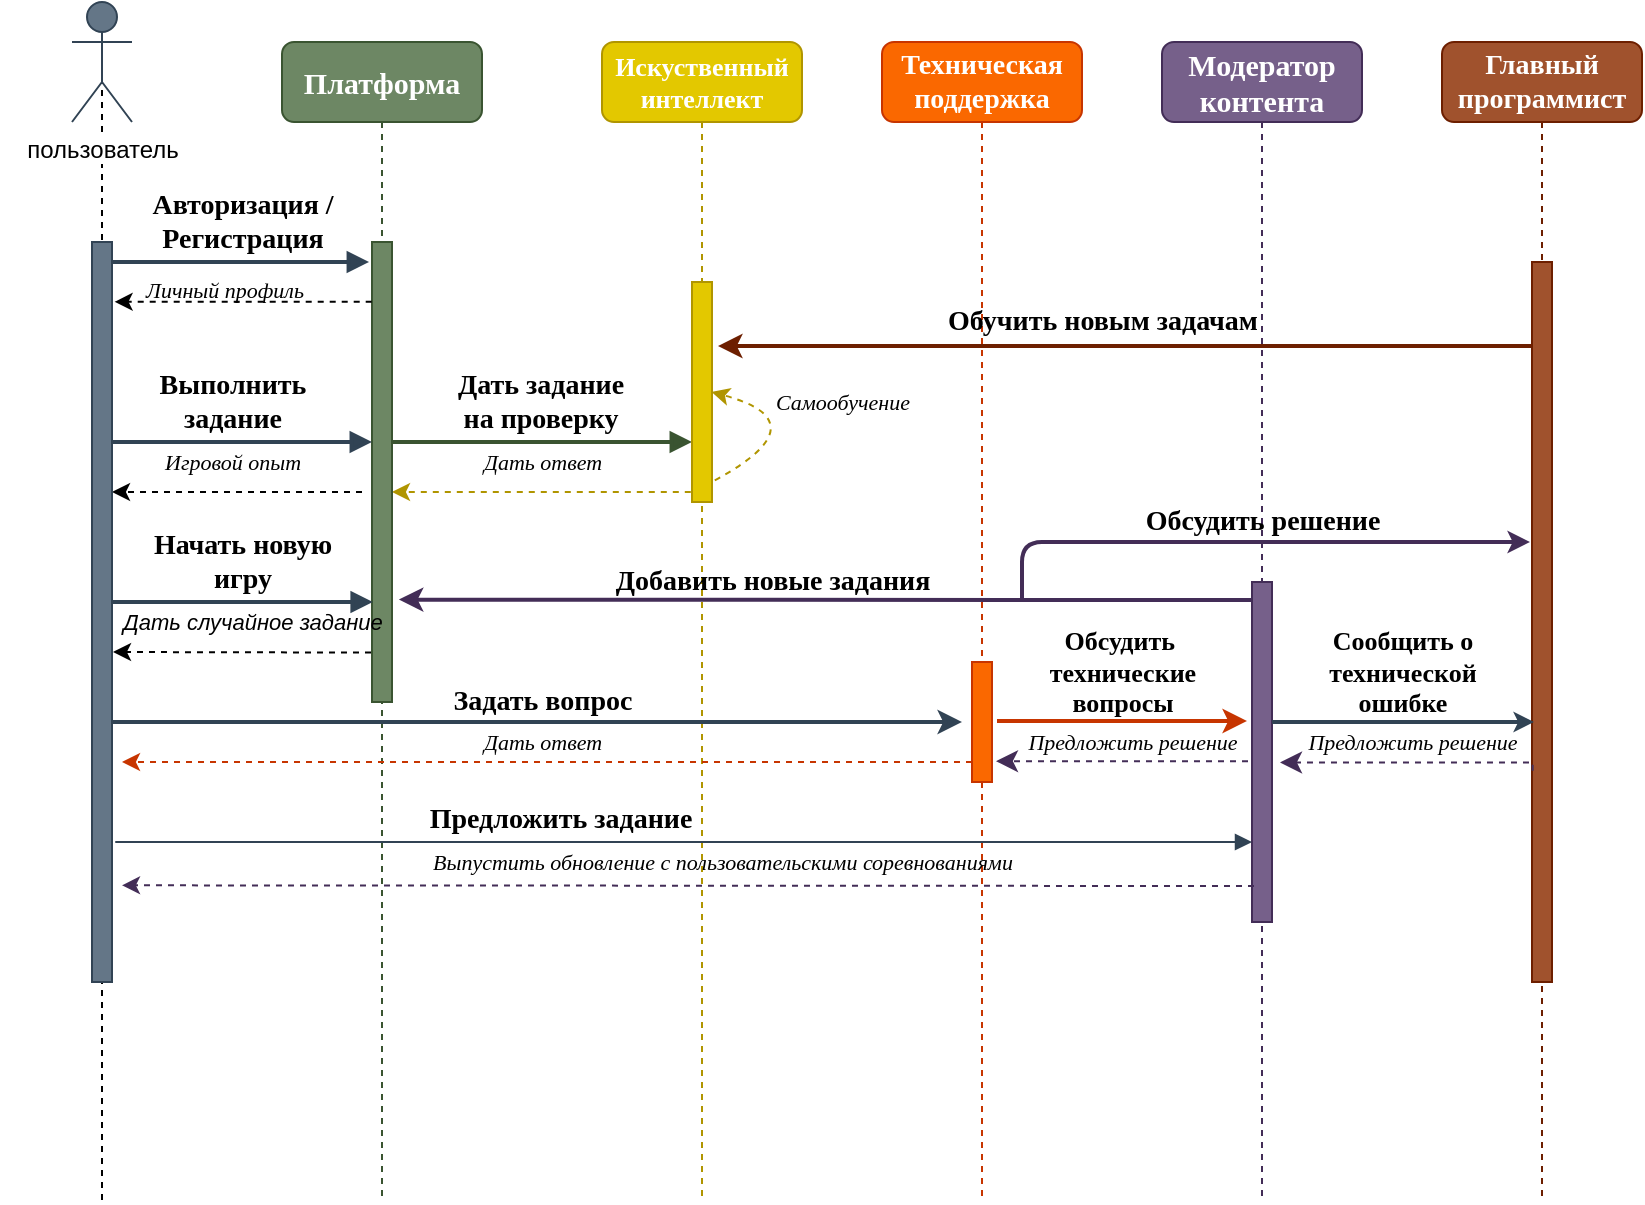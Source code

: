 <mxfile version="12.3.2" type="device" pages="1"><diagram name="Page-1" id="13e1069c-82ec-6db2-03f1-153e76fe0fe0"><mxGraphModel dx="1102" dy="536" grid="1" gridSize="10" guides="1" tooltips="1" connect="1" arrows="1" fold="1" page="1" pageScale="1" pageWidth="1100" pageHeight="850" background="#ffffff" math="0" shadow="0"><root><mxCell id="0"/><mxCell id="1" parent="0"/><mxCell id="qpuT7eRw5797PNEBICOp-24" value="" style="edgeStyle=orthogonalEdgeStyle;rounded=0;orthogonalLoop=1;jettySize=auto;html=1;dashed=1;endArrow=classic;endFill=1;" edge="1" parent="1" target="7baba1c4bc27f4b0-9"><mxGeometry relative="1" as="geometry"><mxPoint x="160" y="304.857" as="targetPoint"/><Array as="points"><mxPoint x="230" y="305"/><mxPoint x="230" y="305"/></Array><mxPoint x="280" y="305" as="sourcePoint"/></mxGeometry></mxCell><mxCell id="qpuT7eRw5797PNEBICOp-22" value="" style="edgeStyle=orthogonalEdgeStyle;rounded=0;orthogonalLoop=1;jettySize=auto;html=1;dashed=1;endArrow=classic;endFill=1;exitX=0.983;exitY=0.94;exitDx=0;exitDy=0;exitPerimeter=0;fillColor=#e3c800;strokeColor=#B09500;" edge="1" parent="1" source="7baba1c4bc27f4b0-13" target="7baba1c4bc27f4b0-10"><mxGeometry relative="1" as="geometry"><mxPoint x="300.167" y="305" as="targetPoint"/><Array as="points"><mxPoint x="455" y="305"/></Array><mxPoint x="460" y="305" as="sourcePoint"/></mxGeometry></mxCell><mxCell id="qpuT7eRw5797PNEBICOp-14" value="&lt;span style=&quot;font-size: 14px&quot;&gt;&lt;b&gt;Дать задание&lt;br&gt;на проверку&lt;/b&gt;&lt;/span&gt;" style="html=1;verticalAlign=bottom;endArrow=block;labelBackgroundColor=none;fontFamily=Ubuntu;fontSize=12;edgeStyle=elbowEdgeStyle;elbow=vertical;fillColor=#6d8764;strokeColor=#3A5431;strokeWidth=2;" edge="1" parent="1" target="7baba1c4bc27f4b0-13"><mxGeometry relative="1" as="geometry"><mxPoint x="293" y="280" as="sourcePoint"/><mxPoint as="offset"/><mxPoint x="428.448" y="279.741" as="targetPoint"/><Array as="points"><mxPoint x="320" y="280"/></Array></mxGeometry></mxCell><mxCell id="7baba1c4bc27f4b0-2" value="&lt;b&gt;&lt;font style=&quot;font-size: 15px&quot; face=&quot;Ubuntu&quot;&gt;Платформа&lt;/font&gt;&lt;/b&gt;" style="shape=umlLifeline;perimeter=lifelinePerimeter;whiteSpace=wrap;html=1;container=1;collapsible=0;recursiveResize=0;outlineConnect=0;rounded=1;shadow=0;comic=0;labelBackgroundColor=none;strokeWidth=1;fontFamily=Verdana;fontSize=12;align=center;fillColor=#6d8764;strokeColor=#3A5431;fontColor=#ffffff;" parent="1" vertex="1"><mxGeometry x="240" y="80" width="100" height="580" as="geometry"/></mxCell><mxCell id="7baba1c4bc27f4b0-10" value="" style="html=1;points=[];perimeter=orthogonalPerimeter;rounded=0;shadow=0;comic=0;labelBackgroundColor=none;strokeWidth=1;fontFamily=Verdana;fontSize=12;align=center;fillColor=#6d8764;strokeColor=#3A5431;fontColor=#ffffff;" parent="7baba1c4bc27f4b0-2" vertex="1"><mxGeometry x="45" y="100" width="10" height="230" as="geometry"/></mxCell><mxCell id="7baba1c4bc27f4b0-3" value="&lt;font face=&quot;Ubuntu&quot; size=&quot;1&quot;&gt;&lt;b style=&quot;font-size: 13px&quot;&gt;Искуственный интеллект&lt;/b&gt;&lt;/font&gt;" style="shape=umlLifeline;perimeter=lifelinePerimeter;whiteSpace=wrap;html=1;container=1;collapsible=0;recursiveResize=0;outlineConnect=0;rounded=1;shadow=0;comic=0;labelBackgroundColor=none;strokeWidth=1;fontFamily=Verdana;fontSize=12;align=center;fillColor=#e3c800;strokeColor=#B09500;fontColor=#ffffff;" parent="1" vertex="1"><mxGeometry x="400" y="80" width="100" height="580" as="geometry"/></mxCell><mxCell id="7baba1c4bc27f4b0-13" value="" style="html=1;points=[];perimeter=orthogonalPerimeter;rounded=0;shadow=0;comic=0;labelBackgroundColor=none;strokeWidth=1;fontFamily=Verdana;fontSize=12;align=center;fillColor=#e3c800;strokeColor=#B09500;fontColor=#ffffff;" parent="7baba1c4bc27f4b0-3" vertex="1"><mxGeometry x="45" y="120" width="10" height="110" as="geometry"/></mxCell><mxCell id="qpuT7eRw5797PNEBICOp-52" value="" style="endArrow=classic;dashed=1;html=1;strokeColor=#B09500;strokeWidth=1;exitX=1.14;exitY=0.902;exitDx=0;exitDy=0;exitPerimeter=0;curved=1;entryX=0.98;entryY=0.5;entryDx=0;entryDy=0;entryPerimeter=0;endFill=1;fillColor=#e3c800;" edge="1" parent="7baba1c4bc27f4b0-3" source="7baba1c4bc27f4b0-13" target="7baba1c4bc27f4b0-13"><mxGeometry width="50" height="50" relative="1" as="geometry"><mxPoint x="72.5" y="220" as="sourcePoint"/><mxPoint x="122.5" y="170" as="targetPoint"/><Array as="points"><mxPoint x="110" y="190"/></Array></mxGeometry></mxCell><mxCell id="7baba1c4bc27f4b0-4" value="&lt;font style=&quot;font-size: 14px&quot; face=&quot;Ubuntu&quot;&gt;&lt;b&gt;Техническая поддержка&lt;/b&gt;&lt;/font&gt;" style="shape=umlLifeline;perimeter=lifelinePerimeter;whiteSpace=wrap;html=1;container=1;collapsible=0;recursiveResize=0;outlineConnect=0;rounded=1;shadow=0;comic=0;labelBackgroundColor=none;strokeWidth=1;fontFamily=Verdana;fontSize=12;align=center;fillColor=#fa6800;strokeColor=#C73500;fontColor=#ffffff;" parent="1" vertex="1"><mxGeometry x="540" y="80" width="100" height="580" as="geometry"/></mxCell><mxCell id="7baba1c4bc27f4b0-22" value="" style="html=1;points=[];perimeter=orthogonalPerimeter;rounded=0;shadow=0;comic=0;labelBackgroundColor=none;strokeWidth=1;fontFamily=Verdana;fontSize=12;align=center;fillColor=#fa6800;strokeColor=#C73500;fontColor=#ffffff;" parent="7baba1c4bc27f4b0-4" vertex="1"><mxGeometry x="45" y="310" width="10" height="60" as="geometry"/></mxCell><mxCell id="7baba1c4bc27f4b0-5" value="&lt;font face=&quot;Ubuntu&quot; size=&quot;1&quot;&gt;&lt;b style=&quot;font-size: 15px&quot;&gt;Модератор&lt;br&gt;контента&lt;br&gt;&lt;/b&gt;&lt;/font&gt;" style="shape=umlLifeline;perimeter=lifelinePerimeter;whiteSpace=wrap;html=1;container=1;collapsible=0;recursiveResize=0;outlineConnect=0;rounded=1;shadow=0;comic=0;labelBackgroundColor=none;strokeWidth=1;fontFamily=Verdana;fontSize=12;align=center;fillColor=#76608a;strokeColor=#432D57;fontColor=#ffffff;" parent="1" vertex="1"><mxGeometry x="680" y="80" width="100" height="580" as="geometry"/></mxCell><mxCell id="7baba1c4bc27f4b0-19" value="" style="html=1;points=[];perimeter=orthogonalPerimeter;rounded=0;shadow=0;comic=0;labelBackgroundColor=none;strokeWidth=1;fontFamily=Verdana;fontSize=12;align=center;fillColor=#76608a;strokeColor=#432D57;fontColor=#ffffff;" parent="7baba1c4bc27f4b0-5" vertex="1"><mxGeometry x="45" y="270" width="10" height="170" as="geometry"/></mxCell><mxCell id="v2gXFVqIl1a4WsTJgB7M-35" style="edgeStyle=orthogonalEdgeStyle;rounded=0;orthogonalLoop=1;jettySize=auto;html=1;endArrow=classic;endFill=1;fillColor=#a0522d;strokeColor=#6D1F00;strokeWidth=2;" parent="1" source="7baba1c4bc27f4b0-6" edge="1"><mxGeometry relative="1" as="geometry"><mxPoint x="458" y="232" as="targetPoint"/><Array as="points"><mxPoint x="740" y="232"/><mxPoint x="740" y="232"/></Array></mxGeometry></mxCell><mxCell id="7baba1c4bc27f4b0-6" value="&lt;b&gt;&lt;font style=&quot;font-size: 14px&quot; face=&quot;Ubuntu&quot;&gt;Главный&lt;br&gt;программист&lt;/font&gt;&lt;/b&gt;" style="shape=umlLifeline;perimeter=lifelinePerimeter;whiteSpace=wrap;html=1;container=1;collapsible=0;recursiveResize=0;outlineConnect=0;rounded=1;shadow=0;comic=0;labelBackgroundColor=none;strokeWidth=1;fontFamily=Verdana;fontSize=12;align=center;fillColor=#a0522d;strokeColor=#6D1F00;fontColor=#ffffff;" parent="1" vertex="1"><mxGeometry x="820" y="80" width="100" height="580" as="geometry"/></mxCell><mxCell id="v2gXFVqIl1a4WsTJgB7M-36" value="" style="html=1;points=[];perimeter=orthogonalPerimeter;rounded=0;shadow=0;comic=0;labelBackgroundColor=none;strokeWidth=1;fontFamily=Verdana;fontSize=12;align=center;fillColor=#a0522d;strokeColor=#6D1F00;fontColor=#ffffff;" parent="7baba1c4bc27f4b0-6" vertex="1"><mxGeometry x="45" y="110" width="10" height="360" as="geometry"/></mxCell><mxCell id="7baba1c4bc27f4b0-8" value="" style="shape=umlLifeline;perimeter=lifelinePerimeter;whiteSpace=wrap;html=1;container=1;collapsible=0;recursiveResize=0;outlineConnect=0;rounded=1;shadow=0;comic=0;labelBackgroundColor=none;strokeWidth=1;fontFamily=Verdana;fontSize=12;align=center;size=0;" parent="1" vertex="1"><mxGeometry x="100" y="80" width="100" height="580" as="geometry"/></mxCell><mxCell id="7baba1c4bc27f4b0-9" value="" style="html=1;points=[];perimeter=orthogonalPerimeter;rounded=0;shadow=0;comic=0;labelBackgroundColor=none;strokeWidth=1;fontFamily=Verdana;fontSize=12;align=center;fillColor=#647687;strokeColor=#314354;fontColor=#ffffff;" parent="7baba1c4bc27f4b0-8" vertex="1"><mxGeometry x="45" y="100" width="10" height="370" as="geometry"/></mxCell><mxCell id="v2gXFVqIl1a4WsTJgB7M-2" value="&lt;font color=&quot;#000000&quot;&gt;пользователь&lt;/font&gt;" style="shape=umlActor;verticalLabelPosition=bottom;labelBackgroundColor=#ffffff;verticalAlign=top;html=1;outlineConnect=0;fillColor=#647687;strokeColor=#314354;fontColor=#ffffff;" parent="7baba1c4bc27f4b0-8" vertex="1"><mxGeometry x="35" y="-20" width="30" height="60" as="geometry"/></mxCell><mxCell id="7baba1c4bc27f4b0-11" value="&lt;font style=&quot;font-size: 14px&quot;&gt;&lt;b&gt;Авторизация / &lt;br&gt;Регистрация&lt;/b&gt;&lt;/font&gt;" style="html=1;verticalAlign=bottom;endArrow=block;entryX=0.946;entryY=-0.002;labelBackgroundColor=none;fontFamily=Ubuntu;fontSize=12;edgeStyle=elbowEdgeStyle;elbow=vertical;entryDx=0;entryDy=0;entryPerimeter=0;fillColor=#647687;strokeColor=#314354;strokeWidth=2;" parent="1" source="7baba1c4bc27f4b0-9" target="qpuT7eRw5797PNEBICOp-7" edge="1"><mxGeometry relative="1" as="geometry"><mxPoint x="220" y="190" as="sourcePoint"/><mxPoint as="offset"/><Array as="points"><mxPoint x="210" y="190"/></Array></mxGeometry></mxCell><mxCell id="v2gXFVqIl1a4WsTJgB7M-7" value="&lt;font style=&quot;font-size: 14px&quot; face=&quot;Ubuntu&quot;&gt;&lt;b&gt;Начать новую&lt;br&gt;игру&lt;/b&gt;&lt;/font&gt;" style="html=1;verticalAlign=bottom;endArrow=block;entryX=0.043;entryY=0.297;labelBackgroundColor=none;fontFamily=Verdana;fontSize=12;edgeStyle=elbowEdgeStyle;elbow=vertical;entryDx=0;entryDy=0;entryPerimeter=0;fillColor=#647687;strokeColor=#314354;strokeWidth=2;" parent="1" edge="1"><mxGeometry x="1" y="-65" relative="1" as="geometry"><mxPoint x="155" y="360" as="sourcePoint"/><mxPoint x="285.429" y="360.286" as="targetPoint"/><mxPoint as="offset"/><Array as="points"><mxPoint x="150" y="360"/></Array></mxGeometry></mxCell><mxCell id="v2gXFVqIl1a4WsTJgB7M-9" value="" style="edgeStyle=orthogonalEdgeStyle;rounded=0;orthogonalLoop=1;jettySize=auto;html=1;dashed=1;endArrow=classic;endFill=1;" parent="1" edge="1"><mxGeometry relative="1" as="geometry"><mxPoint x="155.5" y="385" as="targetPoint"/><Array as="points"><mxPoint x="155.5" y="385"/></Array><mxPoint x="284.5" y="385.286" as="sourcePoint"/></mxGeometry></mxCell><mxCell id="v2gXFVqIl1a4WsTJgB7M-14" value="&lt;font style=&quot;font-size: 14px&quot; face=&quot;Ubuntu&quot;&gt;&lt;b&gt;Выполнить&lt;br&gt;задание&lt;/b&gt;&lt;/font&gt;" style="html=1;verticalAlign=bottom;endArrow=block;labelBackgroundColor=none;fontFamily=Verdana;fontSize=12;edgeStyle=elbowEdgeStyle;elbow=vertical;fillColor=#647687;strokeColor=#314354;jumpSize=9;strokeWidth=2;" parent="1" edge="1"><mxGeometry x="-0.076" relative="1" as="geometry"><mxPoint x="155" y="280.056" as="sourcePoint"/><mxPoint x="285" y="280.056" as="targetPoint"/><mxPoint as="offset"/><Array as="points"/></mxGeometry></mxCell><mxCell id="v2gXFVqIl1a4WsTJgB7M-17" value="&lt;font style=&quot;font-size: 14px&quot; face=&quot;Ubuntu&quot;&gt;&lt;b&gt;Предложить задание&lt;/b&gt;&lt;/font&gt;" style="html=1;verticalAlign=bottom;endArrow=block;labelBackgroundColor=none;fontFamily=Verdana;fontSize=12;edgeStyle=elbowEdgeStyle;elbow=vertical;fillColor=#647687;strokeColor=#314354;" parent="1" edge="1"><mxGeometry x="-0.203" relative="1" as="geometry"><mxPoint x="160" y="480.0" as="sourcePoint"/><mxPoint x="725" y="480" as="targetPoint"/><mxPoint as="offset"/><Array as="points"><mxPoint x="155" y="480"/></Array></mxGeometry></mxCell><mxCell id="v2gXFVqIl1a4WsTJgB7M-33" style="edgeStyle=orthogonalEdgeStyle;rounded=0;orthogonalLoop=1;jettySize=auto;html=1;endArrow=classic;endFill=1;strokeWidth=2;fillColor=#647687;strokeColor=#314354;" parent="1" edge="1"><mxGeometry relative="1" as="geometry"><mxPoint x="580" y="420" as="targetPoint"/><mxPoint x="155" y="420" as="sourcePoint"/></mxGeometry></mxCell><mxCell id="v2gXFVqIl1a4WsTJgB7M-34" value="&lt;b&gt;&lt;font style=&quot;font-size: 14px&quot; face=&quot;Ubuntu&quot;&gt;Задать вопрос&lt;/font&gt;&lt;/b&gt;" style="text;html=1;align=center;verticalAlign=middle;resizable=0;points=[];;autosize=1;" parent="1" vertex="1"><mxGeometry x="310" y="400" width="120" height="20" as="geometry"/></mxCell><mxCell id="v2gXFVqIl1a4WsTJgB7M-41" style="edgeStyle=orthogonalEdgeStyle;rounded=0;orthogonalLoop=1;jettySize=auto;html=1;endArrow=classic;endFill=1;dashed=1;fillColor=#fa6800;strokeColor=#C73500;" parent="1" edge="1"><mxGeometry relative="1" as="geometry"><mxPoint x="160" y="440" as="targetPoint"/><mxPoint x="585" y="440" as="sourcePoint"/></mxGeometry></mxCell><mxCell id="v2gXFVqIl1a4WsTJgB7M-42" value="&lt;i&gt;&lt;font face=&quot;Ubuntu&quot; style=&quot;font-size: 11px&quot;&gt;Дать ответ&lt;/font&gt;&lt;/i&gt;" style="text;html=1;align=center;verticalAlign=middle;resizable=0;points=[];;autosize=1;" parent="1" vertex="1"><mxGeometry x="330" y="420" width="80" height="20" as="geometry"/></mxCell><mxCell id="v2gXFVqIl1a4WsTJgB7M-53" style="edgeStyle=orthogonalEdgeStyle;rounded=0;orthogonalLoop=1;jettySize=auto;html=1;endArrow=classic;endFill=1;fillColor=#fa6800;strokeColor=#C73500;strokeWidth=2;" parent="1" edge="1"><mxGeometry relative="1" as="geometry"><mxPoint x="722.5" y="419.5" as="targetPoint"/><mxPoint x="597.5" y="419.5" as="sourcePoint"/></mxGeometry></mxCell><mxCell id="v2gXFVqIl1a4WsTJgB7M-54" value="&lt;b style=&quot;font-size: 13px&quot;&gt;&lt;font face=&quot;Ubuntu&quot; style=&quot;font-size: 13px&quot;&gt;Обсудить&amp;nbsp;&lt;br&gt;технические&lt;br&gt;вопросы&lt;/font&gt;&lt;/b&gt;" style="text;html=1;align=center;verticalAlign=middle;resizable=0;points=[];;autosize=1;" parent="1" vertex="1"><mxGeometry x="610" y="370" width="100" height="50" as="geometry"/></mxCell><mxCell id="v2gXFVqIl1a4WsTJgB7M-56" value="" style="edgeStyle=orthogonalEdgeStyle;rounded=0;comic=0;orthogonalLoop=1;jettySize=auto;html=1;shadow=0;endArrow=classic;endFill=1;fillColor=#647687;strokeColor=#314354;strokeWidth=2;endSize=4;" parent="1" source="7baba1c4bc27f4b0-19" edge="1"><mxGeometry relative="1" as="geometry"><mxPoint x="866" y="420" as="targetPoint"/><Array as="points"><mxPoint x="866" y="420"/></Array></mxGeometry></mxCell><mxCell id="qpuT7eRw5797PNEBICOp-4" value="" style="edgeStyle=orthogonalEdgeStyle;rounded=0;orthogonalLoop=1;jettySize=auto;html=1;dashed=1;endArrow=classic;endFill=1;" edge="1" parent="1"><mxGeometry relative="1" as="geometry"><mxPoint x="156.286" y="209.857" as="targetPoint"/><Array as="points"><mxPoint x="156" y="210"/></Array><mxPoint x="284.857" y="209.857" as="sourcePoint"/></mxGeometry></mxCell><mxCell id="qpuT7eRw5797PNEBICOp-7" value="&lt;font face=&quot;Ubuntu&quot; style=&quot;font-size: 11px&quot;&gt;&lt;i&gt;Личный профиль&lt;/i&gt;&lt;/font&gt;" style="text;html=1;" vertex="1" parent="1"><mxGeometry x="170" y="190" width="120" height="30" as="geometry"/></mxCell><mxCell id="qpuT7eRw5797PNEBICOp-8" value="&lt;font style=&quot;font-size: 11px&quot;&gt;&lt;i&gt;Дать случайное задание&lt;/i&gt;&lt;/font&gt;" style="text;html=1;align=center;verticalAlign=middle;resizable=0;points=[];;autosize=1;" vertex="1" parent="1"><mxGeometry x="150" y="360" width="150" height="20" as="geometry"/></mxCell><mxCell id="qpuT7eRw5797PNEBICOp-9" value="&lt;font style=&quot;font-size: 11px&quot; face=&quot;Ubuntu&quot;&gt;&lt;i&gt;Игровой опыт&lt;/i&gt;&lt;/font&gt;" style="text;html=1;align=center;verticalAlign=middle;resizable=0;points=[];;autosize=1;" vertex="1" parent="1"><mxGeometry x="170" y="280" width="90" height="20" as="geometry"/></mxCell><mxCell id="qpuT7eRw5797PNEBICOp-13" value="&lt;span style=&quot;color: rgba(0 , 0 , 0 , 0) ; font-family: monospace ; font-size: 0px&quot;&gt;%3CmxGraphModel%3E%3Croot%3E%3CmxCell%20id%3D%220%22%2F%3E%3CmxCell%20id%3D%221%22%20parent%3D%220%22%2F%3E%3CmxCell%20id%3D%222%22%20value%3D%22%26lt%3Bfont%20style%3D%26quot%3Bfont-size%3A%2013px%26quot%3B%26gt%3B%26lt%3Bb%26gt%3B%D0%90%D0%B2%D1%82%D0%BE%D1%80%D0%B8%D0%B7%D0%B0%D1%86%D0%B8%D1%8F%20%2F%20%26lt%3Bbr%26gt%3B%D0%A0%D0%B5%D0%B3%D0%B8%D1%81%D1%82%D1%80%D0%B0%D1%86%D0%B8%D1%8F%26lt%3B%2Fb%26gt%3B%26lt%3B%2Ffont%26gt%3B%22%20style%3D%22html%3D1%3BverticalAlign%3Dbottom%3BendArrow%3Dblock%3BentryX%3D0.946%3BentryY%3D-0.002%3BlabelBackgroundColor%3Dnone%3BfontFamily%3DUbuntu%3BfontSize%3D12%3BedgeStyle%3DelbowEdgeStyle%3Belbow%3Dvertical%3BentryDx%3D0%3BentryDy%3D0%3BentryPerimeter%3D0%3BfillColor%3D%23647687%3BstrokeColor%3D%23314354%3BstrokeWidth%3D2%3B%22%20edge%3D%221%22%20parent%3D%221%22%3E%3CmxGeometry%20relative%3D%221%22%20as%3D%22geometry%22%3E%3CmxPoint%20x%3D%22155%22%20y%3D%22190.0%22%20as%3D%22sourcePoint%22%2F%3E%3CmxPoint%20as%3D%22offset%22%2F%3E%3CmxPoint%20x%3D%22283.448%22%20y%3D%22190.241%22%20as%3D%22targetPoint%22%2F%3E%3CArray%20as%3D%22points%22%3E%3CmxPoint%20x%3D%22210%22%20y%3D%22190%22%2F%3E%3C%2FArray%3E%3C%2FmxGeometry%3E%3C%2FmxCell%3E%3C%2Froot%3E%3C%2FmxGraphModel%3E&lt;/span&gt;" style="text;html=1;align=center;verticalAlign=middle;resizable=0;points=[];;autosize=1;" vertex="1" parent="1"><mxGeometry x="396" y="199" width="20" height="20" as="geometry"/></mxCell><mxCell id="qpuT7eRw5797PNEBICOp-21" value="&lt;font face=&quot;Ubuntu&quot; size=&quot;1&quot;&gt;&lt;i style=&quot;font-size: 11px&quot;&gt;Дать ответ&lt;/i&gt;&lt;/font&gt;" style="text;html=1;align=center;verticalAlign=middle;resizable=0;points=[];;autosize=1;" vertex="1" parent="1"><mxGeometry x="330" y="280" width="80" height="20" as="geometry"/></mxCell><mxCell id="qpuT7eRw5797PNEBICOp-27" style="edgeStyle=orthogonalEdgeStyle;rounded=0;orthogonalLoop=1;jettySize=auto;html=1;endArrow=classic;endFill=1;fillColor=#76608a;strokeColor=#432D57;strokeWidth=2;" edge="1" parent="1" source="7baba1c4bc27f4b0-19"><mxGeometry relative="1" as="geometry"><mxPoint x="298.431" y="358.81" as="targetPoint"/><Array as="points"><mxPoint x="618" y="359"/><mxPoint x="618" y="359"/></Array><mxPoint x="710" y="358.81" as="sourcePoint"/></mxGeometry></mxCell><mxCell id="qpuT7eRw5797PNEBICOp-35" value="" style="edgeStyle=orthogonalEdgeStyle;jumpStyle=arc;jumpSize=10;orthogonalLoop=1;jettySize=auto;html=1;startSize=13;endArrow=classic;endFill=1;endSize=5;targetPerimeterSpacing=4;strokeColor=#432D57;strokeWidth=2;fillColor=#76608a;rounded=1;sourcePerimeterSpacing=0;" edge="1" parent="1"><mxGeometry relative="1" as="geometry"><mxPoint x="610" y="359" as="sourcePoint"/><mxPoint x="864" y="330" as="targetPoint"/><Array as="points"><mxPoint x="610" y="330"/><mxPoint x="864" y="330"/></Array></mxGeometry></mxCell><mxCell id="qpuT7eRw5797PNEBICOp-28" value="&lt;font face=&quot;Ubuntu&quot; size=&quot;1&quot;&gt;&lt;b style=&quot;font-size: 14px&quot;&gt;Добавить новые задания&lt;/b&gt;&lt;/font&gt;" style="text;html=1;align=center;verticalAlign=middle;resizable=0;points=[];;autosize=1;" vertex="1" parent="1"><mxGeometry x="390" y="340" width="190" height="20" as="geometry"/></mxCell><mxCell id="qpuT7eRw5797PNEBICOp-39" value="&lt;font face=&quot;Ubuntu&quot; size=&quot;1&quot;&gt;&lt;b style=&quot;font-size: 14px&quot;&gt;Обсудить решение&lt;/b&gt;&lt;/font&gt;" style="text;html=1;align=center;verticalAlign=middle;resizable=0;points=[];;autosize=1;" vertex="1" parent="1"><mxGeometry x="655" y="310" width="150" height="20" as="geometry"/></mxCell><mxCell id="qpuT7eRw5797PNEBICOp-41" value="&lt;font face=&quot;Ubuntu&quot; size=&quot;1&quot;&gt;&lt;b style=&quot;font-size: 14px&quot;&gt;Обучить новым задачам&lt;/b&gt;&lt;/font&gt;" style="text;html=1;align=center;verticalAlign=middle;resizable=0;points=[];;autosize=1;" vertex="1" parent="1"><mxGeometry x="555" y="210" width="190" height="20" as="geometry"/></mxCell><mxCell id="qpuT7eRw5797PNEBICOp-42" value="&lt;font face=&quot;Ubuntu&quot;&gt;&lt;span style=&quot;font-size: 13px&quot;&gt;&lt;b&gt;Сообщить о&lt;br&gt;технической&lt;br&gt;ошибке&lt;/b&gt;&lt;/span&gt;&lt;/font&gt;" style="text;html=1;align=center;verticalAlign=middle;resizable=0;points=[];;autosize=1;" vertex="1" parent="1"><mxGeometry x="750" y="370" width="100" height="50" as="geometry"/></mxCell><mxCell id="qpuT7eRw5797PNEBICOp-44" value="" style="edgeStyle=orthogonalEdgeStyle;rounded=0;jumpStyle=arc;jumpSize=10;orthogonalLoop=1;jettySize=auto;html=1;startSize=13;sourcePerimeterSpacing=0;endArrow=classic;endFill=1;endSize=8;targetPerimeterSpacing=4;strokeColor=#432D57;strokeWidth=1;fillColor=#76608a;dashed=1;" edge="1" parent="1"><mxGeometry relative="1" as="geometry"><mxPoint x="723.0" y="439.569" as="sourcePoint"/><mxPoint x="597" y="439.569" as="targetPoint"/><Array as="points"><mxPoint x="628" y="439.5"/><mxPoint x="628" y="439.5"/></Array></mxGeometry></mxCell><mxCell id="qpuT7eRw5797PNEBICOp-45" value="" style="edgeStyle=orthogonalEdgeStyle;rounded=0;jumpStyle=arc;jumpSize=10;orthogonalLoop=1;jettySize=auto;html=1;startSize=13;sourcePerimeterSpacing=0;endArrow=classic;endFill=1;endSize=8;targetPerimeterSpacing=4;strokeColor=#432D57;strokeWidth=1;fillColor=#76608a;dashed=1;" edge="1" parent="1"><mxGeometry relative="1" as="geometry"><mxPoint x="865.328" y="444.397" as="sourcePoint"/><mxPoint x="739" y="440.2" as="targetPoint"/><Array as="points"><mxPoint x="866" y="440"/></Array></mxGeometry></mxCell><mxCell id="qpuT7eRw5797PNEBICOp-46" value="&lt;i&gt;&lt;font face=&quot;Ubuntu&quot; style=&quot;font-size: 11px&quot;&gt;Предложить решение&lt;/font&gt;&lt;/i&gt;" style="text;html=1;align=center;verticalAlign=middle;resizable=0;points=[];;autosize=1;" vertex="1" parent="1"><mxGeometry x="600" y="420" width="130" height="20" as="geometry"/></mxCell><mxCell id="qpuT7eRw5797PNEBICOp-47" value="&lt;i&gt;&lt;font face=&quot;Ubuntu&quot; style=&quot;font-size: 11px&quot;&gt;Предложить решение&lt;/font&gt;&lt;/i&gt;" style="text;html=1;align=center;verticalAlign=middle;resizable=0;points=[];;autosize=1;" vertex="1" parent="1"><mxGeometry x="740" y="420" width="130" height="20" as="geometry"/></mxCell><mxCell id="qpuT7eRw5797PNEBICOp-48" value="&lt;font face=&quot;Ubuntu&quot;&gt;&lt;span style=&quot;font-size: 11px&quot;&gt;&lt;i&gt;Выпустить обновление с пользовательскими соревнованиями&lt;/i&gt;&lt;/span&gt;&lt;/font&gt;" style="text;html=1;align=center;verticalAlign=middle;resizable=0;points=[];;autosize=1;" vertex="1" parent="1"><mxGeometry x="290" y="480" width="340" height="20" as="geometry"/></mxCell><mxCell id="qpuT7eRw5797PNEBICOp-49" value="" style="edgeStyle=orthogonalEdgeStyle;rounded=0;orthogonalLoop=1;jettySize=auto;html=1;dashed=1;endArrow=classic;endFill=1;fillColor=#76608a;strokeColor=#432D57;" edge="1" parent="1"><mxGeometry relative="1" as="geometry"><mxPoint x="160" y="501.667" as="targetPoint"/><Array as="points"><mxPoint x="726" y="502"/></Array><mxPoint x="726" y="502" as="sourcePoint"/></mxGeometry></mxCell><mxCell id="qpuT7eRw5797PNEBICOp-53" value="&lt;font face=&quot;Ubuntu&quot;&gt;&lt;span style=&quot;font-size: 11px&quot;&gt;&lt;i&gt;Самообучение&lt;/i&gt;&lt;/span&gt;&lt;/font&gt;" style="text;html=1;align=center;verticalAlign=middle;resizable=0;points=[];;autosize=1;" vertex="1" parent="1"><mxGeometry x="475" y="250" width="90" height="20" as="geometry"/></mxCell></root></mxGraphModel></diagram></mxfile>